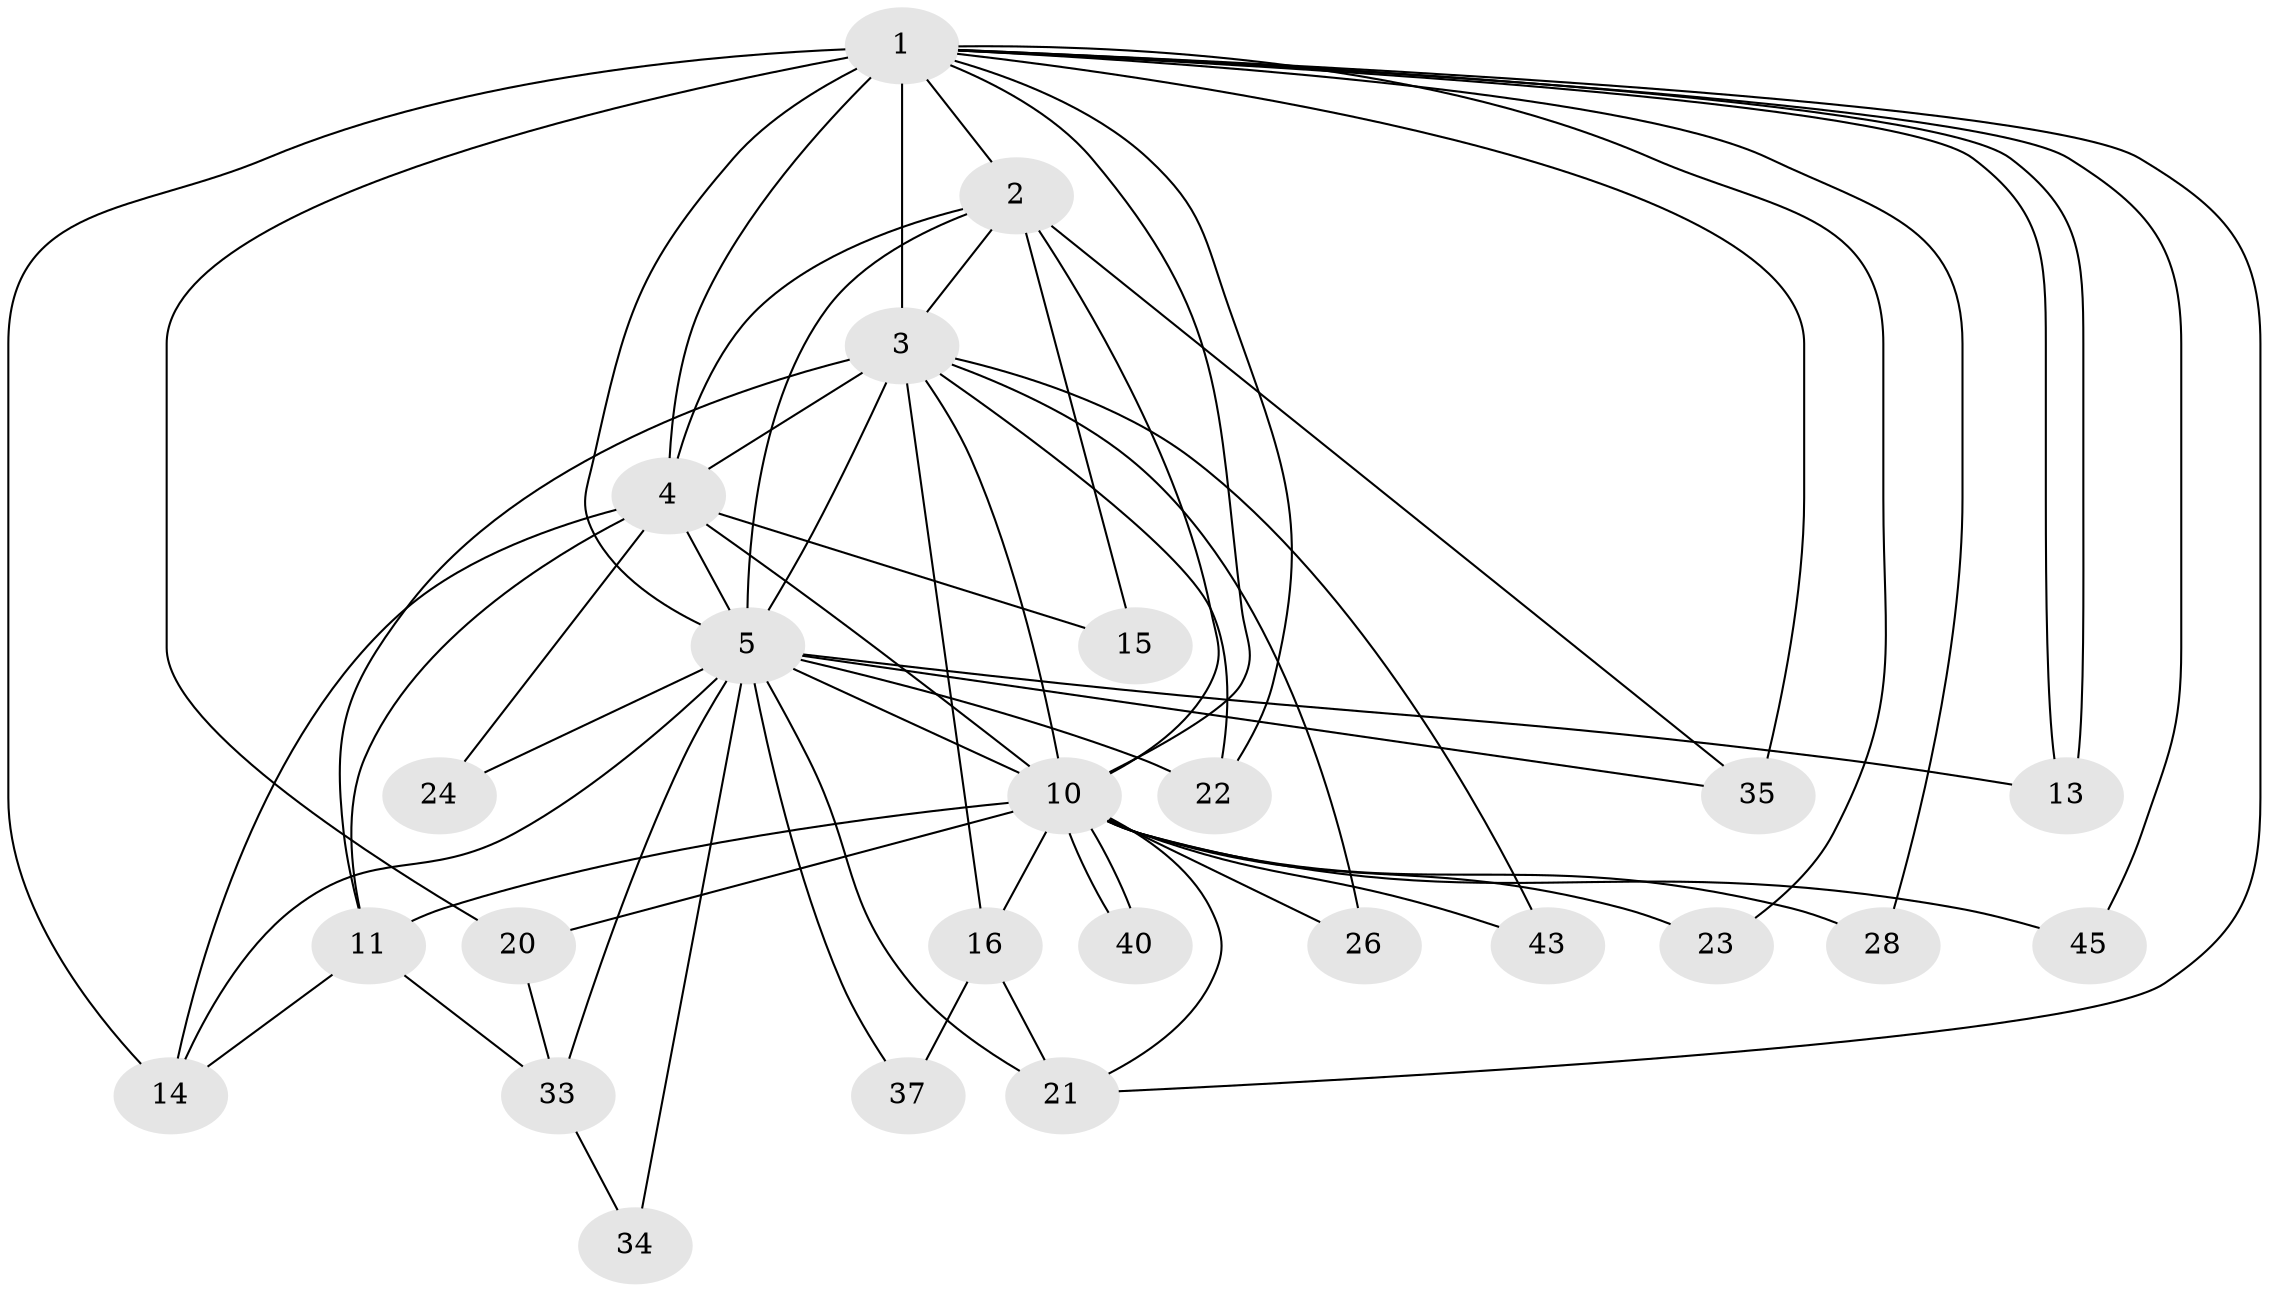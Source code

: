 // original degree distribution, {17: 0.02, 11: 0.04, 16: 0.04, 15: 0.02, 14: 0.02, 12: 0.04, 23: 0.02, 4: 0.12, 3: 0.22, 2: 0.46}
// Generated by graph-tools (version 1.1) at 2025/14/03/09/25 04:14:17]
// undirected, 25 vertices, 62 edges
graph export_dot {
graph [start="1"]
  node [color=gray90,style=filled];
  1 [super="+9"];
  2;
  3 [super="+6+39+47+19"];
  4;
  5 [super="+7+46"];
  10 [super="+12"];
  11 [super="+27+30"];
  13;
  14 [super="+17"];
  15;
  16;
  20;
  21 [super="+31"];
  22 [super="+48+38"];
  23;
  24;
  26;
  28;
  33 [super="+36"];
  34;
  35 [super="+41"];
  37;
  40;
  43;
  45;
  1 -- 2 [weight=2];
  1 -- 3 [weight=5];
  1 -- 4 [weight=2];
  1 -- 5 [weight=6];
  1 -- 10 [weight=2];
  1 -- 13;
  1 -- 13;
  1 -- 20;
  1 -- 21;
  1 -- 23;
  1 -- 28;
  1 -- 45;
  1 -- 35;
  1 -- 14;
  1 -- 22;
  2 -- 3 [weight=2];
  2 -- 4;
  2 -- 5 [weight=3];
  2 -- 10;
  2 -- 15;
  2 -- 35;
  3 -- 4 [weight=4];
  3 -- 5 [weight=8];
  3 -- 10 [weight=3];
  3 -- 16;
  3 -- 26;
  3 -- 43;
  3 -- 22;
  3 -- 11;
  4 -- 5 [weight=3];
  4 -- 10;
  4 -- 11;
  4 -- 15;
  4 -- 24;
  4 -- 14;
  5 -- 10 [weight=5];
  5 -- 37;
  5 -- 35 [weight=2];
  5 -- 33;
  5 -- 34;
  5 -- 13;
  5 -- 14;
  5 -- 22 [weight=2];
  5 -- 24;
  5 -- 21;
  10 -- 11 [weight=2];
  10 -- 16;
  10 -- 20;
  10 -- 23;
  10 -- 26;
  10 -- 28;
  10 -- 40;
  10 -- 40;
  10 -- 43;
  10 -- 45;
  10 -- 21;
  11 -- 33;
  11 -- 14;
  16 -- 21;
  16 -- 37;
  20 -- 33;
  33 -- 34;
}
